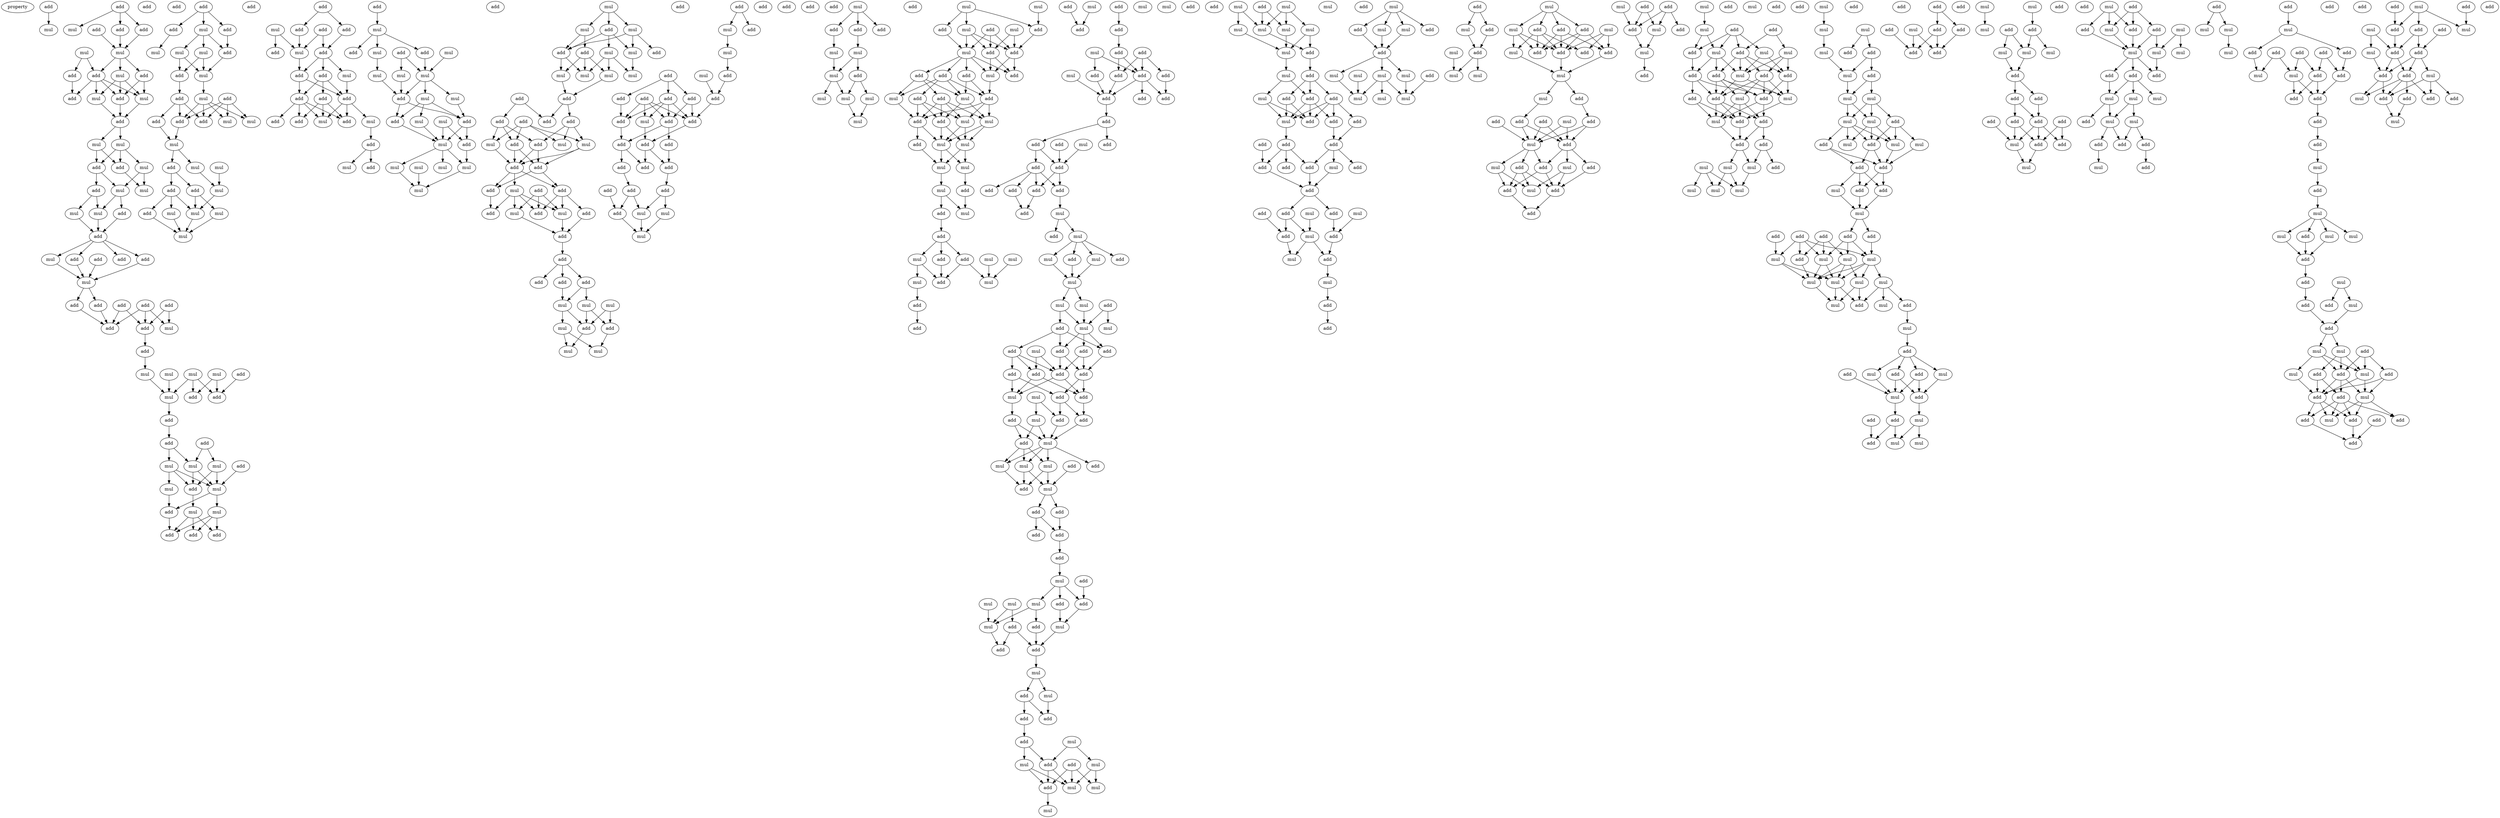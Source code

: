 digraph {
    node [fontcolor=black]
    property [mul=2,lf=1.6]
    0 [ label = add ];
    1 [ label = mul ];
    2 [ label = add ];
    3 [ label = add ];
    4 [ label = add ];
    5 [ label = add ];
    6 [ label = mul ];
    7 [ label = add ];
    8 [ label = mul ];
    9 [ label = mul ];
    10 [ label = add ];
    11 [ label = mul ];
    12 [ label = add ];
    13 [ label = add ];
    14 [ label = add ];
    15 [ label = mul ];
    16 [ label = mul ];
    17 [ label = add ];
    18 [ label = add ];
    19 [ label = mul ];
    20 [ label = mul ];
    21 [ label = mul ];
    22 [ label = add ];
    23 [ label = add ];
    24 [ label = add ];
    25 [ label = mul ];
    26 [ label = mul ];
    27 [ label = add ];
    28 [ label = add ];
    29 [ label = mul ];
    30 [ label = mul ];
    31 [ label = add ];
    32 [ label = add ];
    33 [ label = mul ];
    34 [ label = add ];
    35 [ label = add ];
    36 [ label = add ];
    37 [ label = mul ];
    38 [ label = add ];
    39 [ label = add ];
    40 [ label = add ];
    41 [ label = add ];
    42 [ label = add ];
    43 [ label = mul ];
    44 [ label = add ];
    45 [ label = add ];
    46 [ label = add ];
    47 [ label = mul ];
    48 [ label = mul ];
    49 [ label = add ];
    50 [ label = mul ];
    51 [ label = mul ];
    52 [ label = mul ];
    53 [ label = add ];
    54 [ label = add ];
    55 [ label = add ];
    56 [ label = add ];
    57 [ label = add ];
    58 [ label = add ];
    59 [ label = mul ];
    60 [ label = mul ];
    61 [ label = mul ];
    62 [ label = mul ];
    63 [ label = add ];
    64 [ label = mul ];
    65 [ label = add ];
    66 [ label = mul ];
    67 [ label = mul ];
    68 [ label = add ];
    69 [ label = add ];
    70 [ label = add ];
    71 [ label = add ];
    72 [ label = add ];
    73 [ label = mul ];
    74 [ label = add ];
    75 [ label = mul ];
    76 [ label = add ];
    77 [ label = mul ];
    78 [ label = mul ];
    79 [ label = mul ];
    80 [ label = add ];
    81 [ label = add ];
    82 [ label = mul ];
    83 [ label = add ];
    84 [ label = mul ];
    85 [ label = add ];
    86 [ label = mul ];
    87 [ label = add ];
    88 [ label = add ];
    89 [ label = mul ];
    90 [ label = mul ];
    91 [ label = add ];
    92 [ label = add ];
    93 [ label = mul ];
    94 [ label = mul ];
    95 [ label = add ];
    96 [ label = add ];
    97 [ label = add ];
    98 [ label = mul ];
    99 [ label = mul ];
    100 [ label = mul ];
    101 [ label = mul ];
    102 [ label = add ];
    103 [ label = add ];
    104 [ label = mul ];
    105 [ label = add ];
    106 [ label = add ];
    107 [ label = add ];
    108 [ label = mul ];
    109 [ label = add ];
    110 [ label = mul ];
    111 [ label = add ];
    112 [ label = add ];
    113 [ label = add ];
    114 [ label = add ];
    115 [ label = add ];
    116 [ label = add ];
    117 [ label = add ];
    118 [ label = add ];
    119 [ label = mul ];
    120 [ label = mul ];
    121 [ label = add ];
    122 [ label = add ];
    123 [ label = add ];
    124 [ label = mul ];
    125 [ label = add ];
    126 [ label = mul ];
    127 [ label = mul ];
    128 [ label = add ];
    129 [ label = mul ];
    130 [ label = add ];
    131 [ label = add ];
    132 [ label = mul ];
    133 [ label = mul ];
    134 [ label = mul ];
    135 [ label = add ];
    136 [ label = mul ];
    137 [ label = mul ];
    138 [ label = mul ];
    139 [ label = add ];
    140 [ label = mul ];
    141 [ label = add ];
    142 [ label = add ];
    143 [ label = mul ];
    144 [ label = mul ];
    145 [ label = mul ];
    146 [ label = mul ];
    147 [ label = mul ];
    148 [ label = mul ];
    149 [ label = mul ];
    150 [ label = add ];
    151 [ label = mul ];
    152 [ label = mul ];
    153 [ label = add ];
    154 [ label = add ];
    155 [ label = mul ];
    156 [ label = add ];
    157 [ label = mul ];
    158 [ label = mul ];
    159 [ label = mul ];
    160 [ label = mul ];
    161 [ label = mul ];
    162 [ label = add ];
    163 [ label = add ];
    164 [ label = add ];
    165 [ label = add ];
    166 [ label = add ];
    167 [ label = add ];
    168 [ label = add ];
    169 [ label = mul ];
    170 [ label = add ];
    171 [ label = mul ];
    172 [ label = mul ];
    173 [ label = add ];
    174 [ label = add ];
    175 [ label = mul ];
    176 [ label = add ];
    177 [ label = add ];
    178 [ label = add ];
    179 [ label = add ];
    180 [ label = add ];
    181 [ label = add ];
    182 [ label = mul ];
    183 [ label = mul ];
    184 [ label = add ];
    185 [ label = add ];
    186 [ label = add ];
    187 [ label = add ];
    188 [ label = add ];
    189 [ label = add ];
    190 [ label = mul ];
    191 [ label = mul ];
    192 [ label = mul ];
    193 [ label = mul ];
    194 [ label = add ];
    195 [ label = add ];
    196 [ label = mul ];
    197 [ label = mul ];
    198 [ label = add ];
    199 [ label = mul ];
    200 [ label = add ];
    201 [ label = mul ];
    202 [ label = add ];
    203 [ label = add ];
    204 [ label = add ];
    205 [ label = add ];
    206 [ label = mul ];
    207 [ label = add ];
    208 [ label = add ];
    209 [ label = add ];
    210 [ label = add ];
    211 [ label = add ];
    212 [ label = mul ];
    213 [ label = add ];
    214 [ label = add ];
    215 [ label = add ];
    216 [ label = add ];
    217 [ label = add ];
    218 [ label = add ];
    219 [ label = add ];
    220 [ label = add ];
    221 [ label = add ];
    222 [ label = add ];
    223 [ label = add ];
    224 [ label = add ];
    225 [ label = add ];
    226 [ label = mul ];
    227 [ label = mul ];
    228 [ label = mul ];
    229 [ label = add ];
    230 [ label = add ];
    231 [ label = mul ];
    232 [ label = add ];
    233 [ label = add ];
    234 [ label = add ];
    235 [ label = mul ];
    236 [ label = mul ];
    237 [ label = mul ];
    238 [ label = add ];
    239 [ label = mul ];
    240 [ label = mul ];
    241 [ label = mul ];
    242 [ label = add ];
    243 [ label = mul ];
    244 [ label = mul ];
    245 [ label = mul ];
    246 [ label = add ];
    247 [ label = add ];
    248 [ label = mul ];
    249 [ label = mul ];
    250 [ label = add ];
    251 [ label = mul ];
    252 [ label = add ];
    253 [ label = add ];
    254 [ label = add ];
    255 [ label = mul ];
    256 [ label = add ];
    257 [ label = add ];
    258 [ label = add ];
    259 [ label = mul ];
    260 [ label = add ];
    261 [ label = add ];
    262 [ label = add ];
    263 [ label = mul ];
    264 [ label = mul ];
    265 [ label = mul ];
    266 [ label = add ];
    267 [ label = add ];
    268 [ label = add ];
    269 [ label = mul ];
    270 [ label = mul ];
    271 [ label = mul ];
    272 [ label = mul ];
    273 [ label = mul ];
    274 [ label = add ];
    275 [ label = mul ];
    276 [ label = add ];
    277 [ label = add ];
    278 [ label = mul ];
    279 [ label = add ];
    280 [ label = mul ];
    281 [ label = mul ];
    282 [ label = add ];
    283 [ label = mul ];
    284 [ label = add ];
    285 [ label = mul ];
    286 [ label = add ];
    287 [ label = add ];
    288 [ label = add ];
    289 [ label = mul ];
    290 [ label = add ];
    291 [ label = add ];
    292 [ label = add ];
    293 [ label = add ];
    294 [ label = add ];
    295 [ label = mul ];
    296 [ label = add ];
    297 [ label = mul ];
    298 [ label = add ];
    299 [ label = add ];
    300 [ label = add ];
    301 [ label = add ];
    302 [ label = add ];
    303 [ label = add ];
    304 [ label = add ];
    305 [ label = add ];
    306 [ label = add ];
    307 [ label = add ];
    308 [ label = mul ];
    309 [ label = add ];
    310 [ label = add ];
    311 [ label = add ];
    312 [ label = add ];
    313 [ label = add ];
    314 [ label = add ];
    315 [ label = add ];
    316 [ label = mul ];
    317 [ label = add ];
    318 [ label = mul ];
    319 [ label = mul ];
    320 [ label = mul ];
    321 [ label = add ];
    322 [ label = add ];
    323 [ label = mul ];
    324 [ label = mul ];
    325 [ label = mul ];
    326 [ label = add ];
    327 [ label = add ];
    328 [ label = mul ];
    329 [ label = mul ];
    330 [ label = mul ];
    331 [ label = add ];
    332 [ label = add ];
    333 [ label = add ];
    334 [ label = add ];
    335 [ label = add ];
    336 [ label = add ];
    337 [ label = add ];
    338 [ label = add ];
    339 [ label = mul ];
    340 [ label = add ];
    341 [ label = add ];
    342 [ label = mul ];
    343 [ label = add ];
    344 [ label = mul ];
    345 [ label = add ];
    346 [ label = add ];
    347 [ label = mul ];
    348 [ label = add ];
    349 [ label = mul ];
    350 [ label = add ];
    351 [ label = mul ];
    352 [ label = add ];
    353 [ label = mul ];
    354 [ label = add ];
    355 [ label = mul ];
    356 [ label = add ];
    357 [ label = add ];
    358 [ label = add ];
    359 [ label = add ];
    360 [ label = add ];
    361 [ label = add ];
    362 [ label = mul ];
    363 [ label = add ];
    364 [ label = add ];
    365 [ label = mul ];
    366 [ label = mul ];
    367 [ label = mul ];
    368 [ label = add ];
    369 [ label = add ];
    370 [ label = mul ];
    371 [ label = mul ];
    372 [ label = mul ];
    373 [ label = add ];
    374 [ label = add ];
    375 [ label = mul ];
    376 [ label = mul ];
    377 [ label = add ];
    378 [ label = add ];
    379 [ label = mul ];
    380 [ label = add ];
    381 [ label = add ];
    382 [ label = add ];
    383 [ label = mul ];
    384 [ label = mul ];
    385 [ label = add ];
    386 [ label = mul ];
    387 [ label = add ];
    388 [ label = mul ];
    389 [ label = add ];
    390 [ label = mul ];
    391 [ label = mul ];
    392 [ label = add ];
    393 [ label = mul ];
    394 [ label = add ];
    395 [ label = mul ];
    396 [ label = mul ];
    397 [ label = mul ];
    398 [ label = mul ];
    399 [ label = mul ];
    400 [ label = mul ];
    401 [ label = add ];
    402 [ label = mul ];
    403 [ label = add ];
    404 [ label = add ];
    405 [ label = add ];
    406 [ label = add ];
    407 [ label = mul ];
    408 [ label = add ];
    409 [ label = add ];
    410 [ label = mul ];
    411 [ label = add ];
    412 [ label = add ];
    413 [ label = add ];
    414 [ label = add ];
    415 [ label = add ];
    416 [ label = add ];
    417 [ label = add ];
    418 [ label = add ];
    419 [ label = mul ];
    420 [ label = add ];
    421 [ label = add ];
    422 [ label = mul ];
    423 [ label = mul ];
    424 [ label = add ];
    425 [ label = add ];
    426 [ label = add ];
    427 [ label = add ];
    428 [ label = mul ];
    429 [ label = mul ];
    430 [ label = add ];
    431 [ label = mul ];
    432 [ label = add ];
    433 [ label = mul ];
    434 [ label = add ];
    435 [ label = add ];
    436 [ label = mul ];
    437 [ label = add ];
    438 [ label = mul ];
    439 [ label = mul ];
    440 [ label = add ];
    441 [ label = add ];
    442 [ label = mul ];
    443 [ label = mul ];
    444 [ label = mul ];
    445 [ label = mul ];
    446 [ label = add ];
    447 [ label = mul ];
    448 [ label = mul ];
    449 [ label = mul ];
    450 [ label = add ];
    451 [ label = mul ];
    452 [ label = add ];
    453 [ label = mul ];
    454 [ label = add ];
    455 [ label = mul ];
    456 [ label = mul ];
    457 [ label = mul ];
    458 [ label = add ];
    459 [ label = mul ];
    460 [ label = add ];
    461 [ label = add ];
    462 [ label = mul ];
    463 [ label = add ];
    464 [ label = mul ];
    465 [ label = add ];
    466 [ label = add ];
    467 [ label = add ];
    468 [ label = mul ];
    469 [ label = add ];
    470 [ label = mul ];
    471 [ label = add ];
    472 [ label = mul ];
    473 [ label = add ];
    474 [ label = add ];
    475 [ label = add ];
    476 [ label = add ];
    477 [ label = mul ];
    478 [ label = mul ];
    479 [ label = add ];
    480 [ label = mul ];
    481 [ label = add ];
    482 [ label = add ];
    483 [ label = add ];
    484 [ label = mul ];
    485 [ label = add ];
    486 [ label = add ];
    487 [ label = add ];
    488 [ label = mul ];
    489 [ label = add ];
    490 [ label = mul ];
    491 [ label = add ];
    492 [ label = add ];
    493 [ label = mul ];
    494 [ label = mul ];
    495 [ label = add ];
    496 [ label = add ];
    497 [ label = add ];
    498 [ label = mul ];
    499 [ label = mul ];
    500 [ label = mul ];
    501 [ label = mul ];
    502 [ label = add ];
    503 [ label = add ];
    504 [ label = mul ];
    505 [ label = add ];
    506 [ label = add ];
    507 [ label = add ];
    508 [ label = add ];
    509 [ label = add ];
    510 [ label = add ];
    511 [ label = mul ];
    512 [ label = add ];
    513 [ label = mul ];
    514 [ label = add ];
    515 [ label = add ];
    516 [ label = mul ];
    517 [ label = add ];
    518 [ label = add ];
    519 [ label = add ];
    520 [ label = mul ];
    521 [ label = mul ];
    522 [ label = add ];
    523 [ label = mul ];
    524 [ label = mul ];
    525 [ label = mul ];
    526 [ label = add ];
    527 [ label = mul ];
    528 [ label = mul ];
    529 [ label = add ];
    530 [ label = mul ];
    531 [ label = mul ];
    532 [ label = mul ];
    533 [ label = add ];
    534 [ label = mul ];
    535 [ label = add ];
    536 [ label = add ];
    537 [ label = mul ];
    538 [ label = add ];
    539 [ label = mul ];
    540 [ label = mul ];
    541 [ label = mul ];
    542 [ label = mul ];
    543 [ label = add ];
    544 [ label = add ];
    545 [ label = mul ];
    546 [ label = add ];
    547 [ label = mul ];
    548 [ label = mul ];
    549 [ label = add ];
    550 [ label = add ];
    551 [ label = add ];
    552 [ label = add ];
    553 [ label = mul ];
    554 [ label = add ];
    555 [ label = mul ];
    556 [ label = add ];
    557 [ label = add ];
    558 [ label = add ];
    559 [ label = add ];
    560 [ label = add ];
    561 [ label = mul ];
    562 [ label = mul ];
    563 [ label = mul ];
    564 [ label = add ];
    565 [ label = mul ];
    566 [ label = mul ];
    567 [ label = mul ];
    568 [ label = mul ];
    569 [ label = mul ];
    570 [ label = add ];
    571 [ label = mul ];
    572 [ label = mul ];
    573 [ label = add ];
    574 [ label = mul ];
    575 [ label = add ];
    576 [ label = add ];
    577 [ label = mul ];
    578 [ label = mul ];
    579 [ label = add ];
    580 [ label = add ];
    581 [ label = add ];
    582 [ label = mul ];
    583 [ label = mul ];
    584 [ label = add ];
    585 [ label = add ];
    586 [ label = add ];
    587 [ label = mul ];
    588 [ label = mul ];
    589 [ label = add ];
    590 [ label = add ];
    591 [ label = add ];
    592 [ label = mul ];
    593 [ label = add ];
    594 [ label = add ];
    595 [ label = add ];
    596 [ label = add ];
    597 [ label = mul ];
    598 [ label = mul ];
    599 [ label = mul ];
    600 [ label = add ];
    601 [ label = add ];
    602 [ label = add ];
    603 [ label = mul ];
    604 [ label = mul ];
    605 [ label = mul ];
    606 [ label = add ];
    607 [ label = add ];
    608 [ label = add ];
    609 [ label = add ];
    610 [ label = add ];
    611 [ label = add ];
    612 [ label = add ];
    613 [ label = mul ];
    614 [ label = add ];
    615 [ label = add ];
    616 [ label = add ];
    617 [ label = mul ];
    618 [ label = add ];
    619 [ label = mul ];
    620 [ label = mul ];
    621 [ label = mul ];
    622 [ label = add ];
    623 [ label = add ];
    624 [ label = add ];
    625 [ label = mul ];
    626 [ label = mul ];
    627 [ label = mul ];
    628 [ label = add ];
    629 [ label = add ];
    630 [ label = add ];
    631 [ label = mul ];
    632 [ label = mul ];
    633 [ label = mul ];
    634 [ label = add ];
    635 [ label = mul ];
    636 [ label = mul ];
    637 [ label = add ];
    638 [ label = add ];
    639 [ label = add ];
    640 [ label = add ];
    641 [ label = mul ];
    642 [ label = add ];
    643 [ label = mul ];
    644 [ label = mul ];
    645 [ label = mul ];
    646 [ label = add ];
    647 [ label = mul ];
    648 [ label = add ];
    649 [ label = add ];
    650 [ label = add ];
    651 [ label = add ];
    652 [ label = add ];
    653 [ label = mul ];
    654 [ label = add ];
    655 [ label = mul ];
    656 [ label = add ];
    657 [ label = add ];
    658 [ label = add ];
    659 [ label = add ];
    660 [ label = add ];
    661 [ label = add ];
    662 [ label = add ];
    663 [ label = mul ];
    664 [ label = add ];
    665 [ label = mul ];
    666 [ label = add ];
    667 [ label = mul ];
    668 [ label = mul ];
    669 [ label = mul ];
    670 [ label = add ];
    671 [ label = add ];
    672 [ label = mul ];
    673 [ label = mul ];
    674 [ label = add ];
    675 [ label = add ];
    676 [ label = add ];
    677 [ label = mul ];
    678 [ label = mul ];
    679 [ label = add ];
    680 [ label = add ];
    681 [ label = mul ];
    682 [ label = add ];
    683 [ label = add ];
    684 [ label = mul ];
    685 [ label = mul ];
    686 [ label = add ];
    687 [ label = add ];
    688 [ label = add ];
    689 [ label = add ];
    690 [ label = add ];
    691 [ label = mul ];
    692 [ label = add ];
    693 [ label = add ];
    694 [ label = add ];
    695 [ label = add ];
    696 [ label = mul ];
    697 [ label = mul ];
    698 [ label = add ];
    699 [ label = mul ];
    700 [ label = add ];
    701 [ label = add ];
    702 [ label = mul ];
    703 [ label = add ];
    704 [ label = add ];
    705 [ label = add ];
    706 [ label = add ];
    707 [ label = mul ];
    708 [ label = add ];
    709 [ label = add ];
    710 [ label = add ];
    711 [ label = add ];
    712 [ label = mul ];
    713 [ label = mul ];
    714 [ label = add ];
    0 -> 1 [ name = 0 ];
    2 -> 5 [ name = 1 ];
    2 -> 6 [ name = 2 ];
    2 -> 7 [ name = 3 ];
    3 -> 9 [ name = 4 ];
    5 -> 9 [ name = 5 ];
    7 -> 9 [ name = 6 ];
    8 -> 10 [ name = 7 ];
    8 -> 12 [ name = 8 ];
    9 -> 10 [ name = 9 ];
    9 -> 11 [ name = 10 ];
    9 -> 13 [ name = 11 ];
    10 -> 14 [ name = 12 ];
    10 -> 15 [ name = 13 ];
    10 -> 16 [ name = 14 ];
    10 -> 17 [ name = 15 ];
    11 -> 15 [ name = 16 ];
    11 -> 16 [ name = 17 ];
    11 -> 17 [ name = 18 ];
    12 -> 14 [ name = 19 ];
    13 -> 15 [ name = 20 ];
    13 -> 17 [ name = 21 ];
    15 -> 18 [ name = 22 ];
    16 -> 18 [ name = 23 ];
    17 -> 18 [ name = 24 ];
    18 -> 19 [ name = 25 ];
    18 -> 20 [ name = 26 ];
    19 -> 22 [ name = 27 ];
    19 -> 23 [ name = 28 ];
    20 -> 21 [ name = 29 ];
    20 -> 22 [ name = 30 ];
    20 -> 23 [ name = 31 ];
    21 -> 25 [ name = 32 ];
    21 -> 26 [ name = 33 ];
    22 -> 24 [ name = 34 ];
    22 -> 26 [ name = 35 ];
    23 -> 25 [ name = 36 ];
    24 -> 29 [ name = 37 ];
    24 -> 30 [ name = 38 ];
    26 -> 28 [ name = 39 ];
    26 -> 29 [ name = 40 ];
    28 -> 31 [ name = 41 ];
    29 -> 31 [ name = 42 ];
    30 -> 31 [ name = 43 ];
    31 -> 32 [ name = 44 ];
    31 -> 33 [ name = 45 ];
    31 -> 34 [ name = 46 ];
    31 -> 36 [ name = 47 ];
    32 -> 37 [ name = 48 ];
    33 -> 37 [ name = 49 ];
    34 -> 37 [ name = 50 ];
    35 -> 37 [ name = 51 ];
    37 -> 38 [ name = 52 ];
    37 -> 42 [ name = 53 ];
    38 -> 45 [ name = 54 ];
    39 -> 43 [ name = 55 ];
    39 -> 44 [ name = 56 ];
    39 -> 45 [ name = 57 ];
    40 -> 44 [ name = 58 ];
    40 -> 45 [ name = 59 ];
    41 -> 43 [ name = 60 ];
    41 -> 44 [ name = 61 ];
    42 -> 45 [ name = 62 ];
    44 -> 46 [ name = 63 ];
    46 -> 50 [ name = 64 ];
    47 -> 52 [ name = 65 ];
    48 -> 52 [ name = 66 ];
    48 -> 53 [ name = 67 ];
    48 -> 54 [ name = 68 ];
    49 -> 54 [ name = 69 ];
    50 -> 52 [ name = 70 ];
    51 -> 53 [ name = 71 ];
    51 -> 54 [ name = 72 ];
    52 -> 55 [ name = 73 ];
    55 -> 57 [ name = 74 ];
    56 -> 60 [ name = 75 ];
    56 -> 61 [ name = 76 ];
    57 -> 59 [ name = 77 ];
    57 -> 60 [ name = 78 ];
    58 -> 64 [ name = 79 ];
    59 -> 62 [ name = 80 ];
    59 -> 63 [ name = 81 ];
    59 -> 64 [ name = 82 ];
    60 -> 63 [ name = 83 ];
    60 -> 64 [ name = 84 ];
    61 -> 63 [ name = 85 ];
    61 -> 64 [ name = 86 ];
    62 -> 65 [ name = 87 ];
    63 -> 66 [ name = 88 ];
    64 -> 65 [ name = 89 ];
    64 -> 67 [ name = 90 ];
    65 -> 68 [ name = 91 ];
    66 -> 68 [ name = 92 ];
    66 -> 69 [ name = 93 ];
    66 -> 70 [ name = 94 ];
    67 -> 68 [ name = 95 ];
    67 -> 69 [ name = 96 ];
    67 -> 70 [ name = 97 ];
    71 -> 72 [ name = 98 ];
    71 -> 73 [ name = 99 ];
    71 -> 74 [ name = 100 ];
    72 -> 78 [ name = 101 ];
    73 -> 75 [ name = 102 ];
    73 -> 76 [ name = 103 ];
    73 -> 77 [ name = 104 ];
    74 -> 76 [ name = 105 ];
    75 -> 79 [ name = 106 ];
    75 -> 80 [ name = 107 ];
    76 -> 79 [ name = 108 ];
    77 -> 79 [ name = 109 ];
    77 -> 80 [ name = 110 ];
    79 -> 82 [ name = 111 ];
    80 -> 81 [ name = 112 ];
    81 -> 85 [ name = 113 ];
    81 -> 87 [ name = 114 ];
    81 -> 88 [ name = 115 ];
    82 -> 84 [ name = 116 ];
    82 -> 85 [ name = 117 ];
    82 -> 86 [ name = 118 ];
    82 -> 87 [ name = 119 ];
    83 -> 84 [ name = 120 ];
    83 -> 85 [ name = 121 ];
    83 -> 86 [ name = 122 ];
    83 -> 87 [ name = 123 ];
    85 -> 89 [ name = 124 ];
    88 -> 89 [ name = 125 ];
    89 -> 90 [ name = 126 ];
    89 -> 92 [ name = 127 ];
    90 -> 94 [ name = 128 ];
    92 -> 95 [ name = 129 ];
    92 -> 96 [ name = 130 ];
    93 -> 94 [ name = 131 ];
    94 -> 99 [ name = 132 ];
    95 -> 99 [ name = 133 ];
    95 -> 100 [ name = 134 ];
    96 -> 97 [ name = 135 ];
    96 -> 98 [ name = 136 ];
    96 -> 99 [ name = 137 ];
    97 -> 101 [ name = 138 ];
    98 -> 101 [ name = 139 ];
    99 -> 101 [ name = 140 ];
    100 -> 101 [ name = 141 ];
    102 -> 103 [ name = 142 ];
    102 -> 105 [ name = 143 ];
    103 -> 108 [ name = 144 ];
    104 -> 108 [ name = 145 ];
    104 -> 109 [ name = 146 ];
    105 -> 107 [ name = 147 ];
    106 -> 107 [ name = 148 ];
    106 -> 108 [ name = 149 ];
    107 -> 110 [ name = 150 ];
    107 -> 111 [ name = 151 ];
    107 -> 112 [ name = 152 ];
    108 -> 112 [ name = 153 ];
    110 -> 115 [ name = 154 ];
    111 -> 113 [ name = 155 ];
    111 -> 114 [ name = 156 ];
    111 -> 115 [ name = 157 ];
    112 -> 114 [ name = 158 ];
    112 -> 115 [ name = 159 ];
    113 -> 116 [ name = 160 ];
    113 -> 117 [ name = 161 ];
    113 -> 120 [ name = 162 ];
    114 -> 116 [ name = 163 ];
    114 -> 117 [ name = 164 ];
    114 -> 118 [ name = 165 ];
    114 -> 120 [ name = 166 ];
    115 -> 116 [ name = 167 ];
    115 -> 119 [ name = 168 ];
    115 -> 120 [ name = 169 ];
    119 -> 121 [ name = 170 ];
    121 -> 124 [ name = 171 ];
    121 -> 125 [ name = 172 ];
    122 -> 126 [ name = 173 ];
    126 -> 128 [ name = 174 ];
    126 -> 129 [ name = 175 ];
    126 -> 131 [ name = 176 ];
    127 -> 133 [ name = 177 ];
    128 -> 133 [ name = 178 ];
    129 -> 132 [ name = 179 ];
    130 -> 133 [ name = 180 ];
    130 -> 134 [ name = 181 ];
    132 -> 135 [ name = 182 ];
    133 -> 135 [ name = 183 ];
    133 -> 136 [ name = 184 ];
    133 -> 137 [ name = 185 ];
    134 -> 135 [ name = 186 ];
    135 -> 139 [ name = 187 ];
    135 -> 141 [ name = 188 ];
    136 -> 141 [ name = 189 ];
    137 -> 138 [ name = 190 ];
    137 -> 139 [ name = 191 ];
    137 -> 141 [ name = 192 ];
    138 -> 143 [ name = 193 ];
    139 -> 143 [ name = 194 ];
    140 -> 142 [ name = 195 ];
    140 -> 143 [ name = 196 ];
    141 -> 142 [ name = 197 ];
    141 -> 143 [ name = 198 ];
    142 -> 146 [ name = 199 ];
    143 -> 144 [ name = 200 ];
    143 -> 146 [ name = 201 ];
    143 -> 147 [ name = 202 ];
    144 -> 148 [ name = 203 ];
    145 -> 148 [ name = 204 ];
    146 -> 148 [ name = 205 ];
    149 -> 150 [ name = 206 ];
    149 -> 151 [ name = 207 ];
    149 -> 152 [ name = 208 ];
    150 -> 153 [ name = 209 ];
    150 -> 155 [ name = 210 ];
    150 -> 157 [ name = 211 ];
    151 -> 153 [ name = 212 ];
    151 -> 156 [ name = 213 ];
    151 -> 157 [ name = 214 ];
    152 -> 153 [ name = 215 ];
    152 -> 154 [ name = 216 ];
    153 -> 160 [ name = 217 ];
    153 -> 161 [ name = 218 ];
    154 -> 158 [ name = 219 ];
    154 -> 160 [ name = 220 ];
    154 -> 161 [ name = 221 ];
    155 -> 158 [ name = 222 ];
    155 -> 159 [ name = 223 ];
    155 -> 161 [ name = 224 ];
    157 -> 159 [ name = 225 ];
    158 -> 163 [ name = 226 ];
    160 -> 163 [ name = 227 ];
    162 -> 165 [ name = 228 ];
    162 -> 167 [ name = 229 ];
    163 -> 164 [ name = 230 ];
    163 -> 167 [ name = 231 ];
    164 -> 169 [ name = 232 ];
    164 -> 170 [ name = 233 ];
    164 -> 172 [ name = 234 ];
    165 -> 168 [ name = 235 ];
    165 -> 170 [ name = 236 ];
    165 -> 171 [ name = 237 ];
    166 -> 168 [ name = 238 ];
    166 -> 169 [ name = 239 ];
    166 -> 171 [ name = 240 ];
    166 -> 172 [ name = 241 ];
    168 -> 173 [ name = 242 ];
    168 -> 174 [ name = 243 ];
    169 -> 173 [ name = 244 ];
    169 -> 174 [ name = 245 ];
    170 -> 173 [ name = 246 ];
    170 -> 174 [ name = 247 ];
    171 -> 174 [ name = 248 ];
    173 -> 176 [ name = 249 ];
    173 -> 178 [ name = 250 ];
    174 -> 175 [ name = 251 ];
    174 -> 176 [ name = 252 ];
    174 -> 178 [ name = 253 ];
    175 -> 179 [ name = 254 ];
    175 -> 181 [ name = 255 ];
    175 -> 182 [ name = 256 ];
    175 -> 183 [ name = 257 ];
    176 -> 179 [ name = 258 ];
    177 -> 181 [ name = 259 ];
    177 -> 182 [ name = 260 ];
    177 -> 183 [ name = 261 ];
    178 -> 180 [ name = 262 ];
    178 -> 181 [ name = 263 ];
    178 -> 182 [ name = 264 ];
    180 -> 184 [ name = 265 ];
    182 -> 184 [ name = 266 ];
    183 -> 184 [ name = 267 ];
    184 -> 185 [ name = 268 ];
    185 -> 186 [ name = 269 ];
    185 -> 187 [ name = 270 ];
    185 -> 189 [ name = 271 ];
    187 -> 191 [ name = 272 ];
    189 -> 190 [ name = 273 ];
    189 -> 191 [ name = 274 ];
    190 -> 194 [ name = 275 ];
    190 -> 195 [ name = 276 ];
    191 -> 193 [ name = 277 ];
    191 -> 194 [ name = 278 ];
    192 -> 194 [ name = 279 ];
    192 -> 195 [ name = 280 ];
    193 -> 196 [ name = 281 ];
    193 -> 197 [ name = 282 ];
    194 -> 196 [ name = 283 ];
    195 -> 197 [ name = 284 ];
    198 -> 199 [ name = 285 ];
    198 -> 200 [ name = 286 ];
    199 -> 201 [ name = 287 ];
    201 -> 203 [ name = 288 ];
    202 -> 207 [ name = 289 ];
    202 -> 208 [ name = 290 ];
    202 -> 209 [ name = 291 ];
    203 -> 210 [ name = 292 ];
    206 -> 210 [ name = 293 ];
    207 -> 212 [ name = 294 ];
    207 -> 213 [ name = 295 ];
    207 -> 214 [ name = 296 ];
    207 -> 215 [ name = 297 ];
    208 -> 214 [ name = 298 ];
    209 -> 213 [ name = 299 ];
    209 -> 215 [ name = 300 ];
    210 -> 215 [ name = 301 ];
    211 -> 212 [ name = 302 ];
    211 -> 213 [ name = 303 ];
    211 -> 214 [ name = 304 ];
    211 -> 215 [ name = 305 ];
    212 -> 217 [ name = 306 ];
    213 -> 216 [ name = 307 ];
    213 -> 218 [ name = 308 ];
    214 -> 216 [ name = 309 ];
    215 -> 217 [ name = 310 ];
    216 -> 219 [ name = 311 ];
    216 -> 220 [ name = 312 ];
    217 -> 219 [ name = 313 ];
    217 -> 221 [ name = 314 ];
    218 -> 221 [ name = 315 ];
    220 -> 223 [ name = 316 ];
    221 -> 224 [ name = 317 ];
    222 -> 225 [ name = 318 ];
    223 -> 225 [ name = 319 ];
    223 -> 226 [ name = 320 ];
    224 -> 226 [ name = 321 ];
    224 -> 227 [ name = 322 ];
    225 -> 228 [ name = 323 ];
    226 -> 228 [ name = 324 ];
    227 -> 228 [ name = 325 ];
    231 -> 232 [ name = 326 ];
    231 -> 233 [ name = 327 ];
    231 -> 234 [ name = 328 ];
    232 -> 235 [ name = 329 ];
    233 -> 236 [ name = 330 ];
    235 -> 237 [ name = 331 ];
    236 -> 237 [ name = 332 ];
    236 -> 238 [ name = 333 ];
    237 -> 240 [ name = 334 ];
    237 -> 241 [ name = 335 ];
    238 -> 239 [ name = 336 ];
    238 -> 240 [ name = 337 ];
    239 -> 243 [ name = 338 ];
    240 -> 243 [ name = 339 ];
    244 -> 247 [ name = 340 ];
    245 -> 246 [ name = 341 ];
    245 -> 247 [ name = 342 ];
    245 -> 248 [ name = 343 ];
    246 -> 251 [ name = 344 ];
    247 -> 252 [ name = 345 ];
    248 -> 251 [ name = 346 ];
    248 -> 252 [ name = 347 ];
    248 -> 253 [ name = 348 ];
    249 -> 252 [ name = 349 ];
    249 -> 253 [ name = 350 ];
    250 -> 251 [ name = 351 ];
    250 -> 252 [ name = 352 ];
    250 -> 253 [ name = 353 ];
    251 -> 254 [ name = 354 ];
    251 -> 255 [ name = 355 ];
    251 -> 256 [ name = 356 ];
    251 -> 257 [ name = 357 ];
    251 -> 258 [ name = 358 ];
    252 -> 255 [ name = 359 ];
    252 -> 258 [ name = 360 ];
    253 -> 255 [ name = 361 ];
    253 -> 258 [ name = 362 ];
    254 -> 259 [ name = 363 ];
    254 -> 261 [ name = 364 ];
    254 -> 262 [ name = 365 ];
    254 -> 263 [ name = 366 ];
    255 -> 261 [ name = 367 ];
    256 -> 261 [ name = 368 ];
    256 -> 263 [ name = 369 ];
    257 -> 259 [ name = 370 ];
    257 -> 260 [ name = 371 ];
    257 -> 263 [ name = 372 ];
    259 -> 267 [ name = 373 ];
    260 -> 264 [ name = 374 ];
    260 -> 265 [ name = 375 ];
    260 -> 266 [ name = 376 ];
    260 -> 267 [ name = 377 ];
    261 -> 264 [ name = 378 ];
    261 -> 265 [ name = 379 ];
    261 -> 267 [ name = 380 ];
    262 -> 265 [ name = 381 ];
    262 -> 266 [ name = 382 ];
    262 -> 267 [ name = 383 ];
    263 -> 264 [ name = 384 ];
    263 -> 266 [ name = 385 ];
    264 -> 269 [ name = 386 ];
    264 -> 270 [ name = 387 ];
    265 -> 269 [ name = 388 ];
    265 -> 270 [ name = 389 ];
    266 -> 269 [ name = 390 ];
    266 -> 270 [ name = 391 ];
    267 -> 268 [ name = 392 ];
    267 -> 270 [ name = 393 ];
    268 -> 271 [ name = 394 ];
    269 -> 271 [ name = 395 ];
    269 -> 272 [ name = 396 ];
    270 -> 271 [ name = 397 ];
    270 -> 272 [ name = 398 ];
    271 -> 273 [ name = 399 ];
    272 -> 274 [ name = 400 ];
    273 -> 275 [ name = 401 ];
    273 -> 276 [ name = 402 ];
    274 -> 275 [ name = 403 ];
    276 -> 277 [ name = 404 ];
    277 -> 279 [ name = 405 ];
    277 -> 281 [ name = 406 ];
    277 -> 282 [ name = 407 ];
    278 -> 285 [ name = 408 ];
    279 -> 284 [ name = 409 ];
    279 -> 285 [ name = 410 ];
    280 -> 285 [ name = 411 ];
    281 -> 283 [ name = 412 ];
    281 -> 284 [ name = 413 ];
    282 -> 284 [ name = 414 ];
    283 -> 286 [ name = 415 ];
    286 -> 287 [ name = 416 ];
    288 -> 290 [ name = 417 ];
    289 -> 290 [ name = 418 ];
    291 -> 292 [ name = 419 ];
    292 -> 294 [ name = 420 ];
    293 -> 296 [ name = 421 ];
    293 -> 298 [ name = 422 ];
    293 -> 299 [ name = 423 ];
    294 -> 296 [ name = 424 ];
    294 -> 298 [ name = 425 ];
    295 -> 298 [ name = 426 ];
    295 -> 300 [ name = 427 ];
    296 -> 301 [ name = 428 ];
    297 -> 301 [ name = 429 ];
    298 -> 301 [ name = 430 ];
    298 -> 302 [ name = 431 ];
    298 -> 303 [ name = 432 ];
    299 -> 302 [ name = 433 ];
    300 -> 301 [ name = 434 ];
    301 -> 304 [ name = 435 ];
    304 -> 305 [ name = 436 ];
    304 -> 306 [ name = 437 ];
    305 -> 309 [ name = 438 ];
    305 -> 310 [ name = 439 ];
    307 -> 310 [ name = 440 ];
    308 -> 310 [ name = 441 ];
    309 -> 311 [ name = 442 ];
    309 -> 312 [ name = 443 ];
    309 -> 313 [ name = 444 ];
    309 -> 314 [ name = 445 ];
    310 -> 311 [ name = 446 ];
    310 -> 314 [ name = 447 ];
    311 -> 316 [ name = 448 ];
    312 -> 315 [ name = 449 ];
    314 -> 315 [ name = 450 ];
    316 -> 317 [ name = 451 ];
    316 -> 318 [ name = 452 ];
    318 -> 319 [ name = 453 ];
    318 -> 320 [ name = 454 ];
    318 -> 321 [ name = 455 ];
    318 -> 322 [ name = 456 ];
    319 -> 323 [ name = 457 ];
    320 -> 323 [ name = 458 ];
    321 -> 323 [ name = 459 ];
    323 -> 324 [ name = 460 ];
    323 -> 325 [ name = 461 ];
    324 -> 328 [ name = 462 ];
    325 -> 327 [ name = 463 ];
    325 -> 328 [ name = 464 ];
    326 -> 328 [ name = 465 ];
    326 -> 329 [ name = 466 ];
    327 -> 332 [ name = 467 ];
    327 -> 333 [ name = 468 ];
    327 -> 334 [ name = 469 ];
    328 -> 331 [ name = 470 ];
    328 -> 332 [ name = 471 ];
    328 -> 333 [ name = 472 ];
    330 -> 336 [ name = 473 ];
    330 -> 337 [ name = 474 ];
    331 -> 337 [ name = 475 ];
    331 -> 338 [ name = 476 ];
    332 -> 338 [ name = 477 ];
    333 -> 337 [ name = 478 ];
    333 -> 338 [ name = 479 ];
    334 -> 335 [ name = 480 ];
    334 -> 336 [ name = 481 ];
    334 -> 337 [ name = 482 ];
    335 -> 341 [ name = 483 ];
    335 -> 342 [ name = 484 ];
    336 -> 340 [ name = 485 ];
    336 -> 342 [ name = 486 ];
    337 -> 340 [ name = 487 ];
    337 -> 342 [ name = 488 ];
    338 -> 340 [ name = 489 ];
    338 -> 341 [ name = 490 ];
    339 -> 343 [ name = 491 ];
    339 -> 344 [ name = 492 ];
    340 -> 346 [ name = 493 ];
    341 -> 343 [ name = 494 ];
    341 -> 346 [ name = 495 ];
    342 -> 345 [ name = 496 ];
    343 -> 347 [ name = 497 ];
    344 -> 347 [ name = 498 ];
    344 -> 348 [ name = 499 ];
    345 -> 347 [ name = 500 ];
    345 -> 348 [ name = 501 ];
    346 -> 347 [ name = 502 ];
    347 -> 349 [ name = 503 ];
    347 -> 350 [ name = 504 ];
    347 -> 351 [ name = 505 ];
    347 -> 353 [ name = 506 ];
    348 -> 349 [ name = 507 ];
    348 -> 351 [ name = 508 ];
    348 -> 353 [ name = 509 ];
    349 -> 354 [ name = 510 ];
    351 -> 354 [ name = 511 ];
    351 -> 355 [ name = 512 ];
    352 -> 355 [ name = 513 ];
    353 -> 354 [ name = 514 ];
    353 -> 355 [ name = 515 ];
    355 -> 356 [ name = 516 ];
    355 -> 357 [ name = 517 ];
    356 -> 358 [ name = 518 ];
    356 -> 359 [ name = 519 ];
    357 -> 359 [ name = 520 ];
    359 -> 360 [ name = 521 ];
    360 -> 362 [ name = 522 ];
    361 -> 363 [ name = 523 ];
    362 -> 363 [ name = 524 ];
    362 -> 364 [ name = 525 ];
    362 -> 365 [ name = 526 ];
    363 -> 371 [ name = 527 ];
    364 -> 371 [ name = 528 ];
    365 -> 369 [ name = 529 ];
    365 -> 370 [ name = 530 ];
    366 -> 368 [ name = 531 ];
    366 -> 370 [ name = 532 ];
    367 -> 370 [ name = 533 ];
    368 -> 373 [ name = 534 ];
    368 -> 374 [ name = 535 ];
    369 -> 373 [ name = 536 ];
    370 -> 374 [ name = 537 ];
    371 -> 373 [ name = 538 ];
    373 -> 375 [ name = 539 ];
    375 -> 378 [ name = 540 ];
    375 -> 379 [ name = 541 ];
    378 -> 380 [ name = 542 ];
    378 -> 381 [ name = 543 ];
    379 -> 381 [ name = 544 ];
    380 -> 382 [ name = 545 ];
    382 -> 384 [ name = 546 ];
    382 -> 385 [ name = 547 ];
    383 -> 385 [ name = 548 ];
    383 -> 386 [ name = 549 ];
    384 -> 389 [ name = 550 ];
    384 -> 390 [ name = 551 ];
    385 -> 389 [ name = 552 ];
    385 -> 390 [ name = 553 ];
    386 -> 388 [ name = 554 ];
    386 -> 390 [ name = 555 ];
    387 -> 388 [ name = 556 ];
    387 -> 389 [ name = 557 ];
    387 -> 390 [ name = 558 ];
    389 -> 391 [ name = 559 ];
    393 -> 397 [ name = 560 ];
    393 -> 398 [ name = 561 ];
    393 -> 399 [ name = 562 ];
    394 -> 398 [ name = 563 ];
    394 -> 399 [ name = 564 ];
    395 -> 396 [ name = 565 ];
    395 -> 398 [ name = 566 ];
    396 -> 400 [ name = 567 ];
    397 -> 400 [ name = 568 ];
    397 -> 401 [ name = 569 ];
    398 -> 401 [ name = 570 ];
    399 -> 400 [ name = 571 ];
    400 -> 402 [ name = 572 ];
    401 -> 403 [ name = 573 ];
    402 -> 405 [ name = 574 ];
    402 -> 407 [ name = 575 ];
    403 -> 404 [ name = 576 ];
    403 -> 405 [ name = 577 ];
    403 -> 406 [ name = 578 ];
    404 -> 409 [ name = 579 ];
    404 -> 410 [ name = 580 ];
    405 -> 408 [ name = 581 ];
    405 -> 409 [ name = 582 ];
    405 -> 410 [ name = 583 ];
    406 -> 408 [ name = 584 ];
    406 -> 409 [ name = 585 ];
    406 -> 410 [ name = 586 ];
    406 -> 411 [ name = 587 ];
    407 -> 409 [ name = 588 ];
    407 -> 410 [ name = 589 ];
    408 -> 412 [ name = 590 ];
    410 -> 413 [ name = 591 ];
    411 -> 412 [ name = 592 ];
    412 -> 415 [ name = 593 ];
    412 -> 418 [ name = 594 ];
    412 -> 419 [ name = 595 ];
    413 -> 416 [ name = 596 ];
    413 -> 417 [ name = 597 ];
    413 -> 418 [ name = 598 ];
    414 -> 417 [ name = 599 ];
    417 -> 420 [ name = 600 ];
    418 -> 420 [ name = 601 ];
    419 -> 420 [ name = 602 ];
    420 -> 421 [ name = 603 ];
    420 -> 424 [ name = 604 ];
    421 -> 427 [ name = 605 ];
    422 -> 428 [ name = 606 ];
    423 -> 427 [ name = 607 ];
    424 -> 426 [ name = 608 ];
    424 -> 428 [ name = 609 ];
    425 -> 426 [ name = 610 ];
    426 -> 429 [ name = 611 ];
    427 -> 430 [ name = 612 ];
    428 -> 429 [ name = 613 ];
    428 -> 430 [ name = 614 ];
    430 -> 433 [ name = 615 ];
    433 -> 434 [ name = 616 ];
    434 -> 435 [ name = 617 ];
    436 -> 437 [ name = 618 ];
    436 -> 438 [ name = 619 ];
    436 -> 439 [ name = 620 ];
    436 -> 440 [ name = 621 ];
    437 -> 441 [ name = 622 ];
    438 -> 441 [ name = 623 ];
    439 -> 441 [ name = 624 ];
    441 -> 442 [ name = 625 ];
    441 -> 443 [ name = 626 ];
    441 -> 445 [ name = 627 ];
    442 -> 449 [ name = 628 ];
    443 -> 447 [ name = 629 ];
    443 -> 448 [ name = 630 ];
    443 -> 449 [ name = 631 ];
    444 -> 449 [ name = 632 ];
    445 -> 448 [ name = 633 ];
    446 -> 448 [ name = 634 ];
    450 -> 451 [ name = 635 ];
    450 -> 452 [ name = 636 ];
    451 -> 454 [ name = 637 ];
    452 -> 454 [ name = 638 ];
    453 -> 455 [ name = 639 ];
    454 -> 455 [ name = 640 ];
    454 -> 456 [ name = 641 ];
    457 -> 458 [ name = 642 ];
    457 -> 459 [ name = 643 ];
    457 -> 460 [ name = 644 ];
    457 -> 461 [ name = 645 ];
    458 -> 465 [ name = 646 ];
    458 -> 466 [ name = 647 ];
    458 -> 467 [ name = 648 ];
    459 -> 464 [ name = 649 ];
    459 -> 465 [ name = 650 ];
    459 -> 466 [ name = 651 ];
    460 -> 463 [ name = 652 ];
    460 -> 464 [ name = 653 ];
    460 -> 465 [ name = 654 ];
    460 -> 466 [ name = 655 ];
    461 -> 465 [ name = 656 ];
    461 -> 466 [ name = 657 ];
    461 -> 467 [ name = 658 ];
    462 -> 463 [ name = 659 ];
    462 -> 465 [ name = 660 ];
    462 -> 467 [ name = 661 ];
    464 -> 468 [ name = 662 ];
    465 -> 468 [ name = 663 ];
    467 -> 468 [ name = 664 ];
    468 -> 469 [ name = 665 ];
    468 -> 470 [ name = 666 ];
    469 -> 473 [ name = 667 ];
    470 -> 474 [ name = 668 ];
    471 -> 477 [ name = 669 ];
    472 -> 476 [ name = 670 ];
    472 -> 477 [ name = 671 ];
    473 -> 476 [ name = 672 ];
    473 -> 477 [ name = 673 ];
    474 -> 476 [ name = 674 ];
    474 -> 477 [ name = 675 ];
    475 -> 476 [ name = 676 ];
    475 -> 477 [ name = 677 ];
    476 -> 479 [ name = 678 ];
    476 -> 480 [ name = 679 ];
    476 -> 482 [ name = 680 ];
    477 -> 478 [ name = 681 ];
    477 -> 479 [ name = 682 ];
    477 -> 481 [ name = 683 ];
    478 -> 484 [ name = 684 ];
    478 -> 485 [ name = 685 ];
    479 -> 483 [ name = 686 ];
    479 -> 485 [ name = 687 ];
    480 -> 483 [ name = 688 ];
    480 -> 484 [ name = 689 ];
    481 -> 483 [ name = 690 ];
    481 -> 484 [ name = 691 ];
    481 -> 485 [ name = 692 ];
    482 -> 483 [ name = 693 ];
    483 -> 486 [ name = 694 ];
    485 -> 486 [ name = 695 ];
    487 -> 490 [ name = 696 ];
    487 -> 491 [ name = 697 ];
    487 -> 492 [ name = 698 ];
    488 -> 491 [ name = 699 ];
    489 -> 490 [ name = 700 ];
    489 -> 491 [ name = 701 ];
    490 -> 493 [ name = 702 ];
    491 -> 493 [ name = 703 ];
    493 -> 495 [ name = 704 ];
    494 -> 498 [ name = 705 ];
    496 -> 499 [ name = 706 ];
    496 -> 501 [ name = 707 ];
    496 -> 502 [ name = 708 ];
    496 -> 503 [ name = 709 ];
    497 -> 500 [ name = 710 ];
    497 -> 503 [ name = 711 ];
    498 -> 499 [ name = 712 ];
    498 -> 502 [ name = 713 ];
    499 -> 504 [ name = 714 ];
    499 -> 505 [ name = 715 ];
    499 -> 508 [ name = 716 ];
    500 -> 504 [ name = 717 ];
    500 -> 506 [ name = 718 ];
    500 -> 507 [ name = 719 ];
    501 -> 504 [ name = 720 ];
    501 -> 507 [ name = 721 ];
    502 -> 505 [ name = 722 ];
    503 -> 504 [ name = 723 ];
    503 -> 506 [ name = 724 ];
    503 -> 507 [ name = 725 ];
    503 -> 508 [ name = 726 ];
    504 -> 509 [ name = 727 ];
    504 -> 513 [ name = 728 ];
    505 -> 509 [ name = 729 ];
    505 -> 510 [ name = 730 ];
    505 -> 512 [ name = 731 ];
    506 -> 509 [ name = 732 ];
    506 -> 510 [ name = 733 ];
    506 -> 511 [ name = 734 ];
    506 -> 513 [ name = 735 ];
    507 -> 510 [ name = 736 ];
    507 -> 513 [ name = 737 ];
    508 -> 509 [ name = 738 ];
    508 -> 510 [ name = 739 ];
    508 -> 511 [ name = 740 ];
    508 -> 513 [ name = 741 ];
    509 -> 514 [ name = 742 ];
    509 -> 515 [ name = 743 ];
    509 -> 516 [ name = 744 ];
    510 -> 514 [ name = 745 ];
    510 -> 516 [ name = 746 ];
    511 -> 514 [ name = 747 ];
    511 -> 515 [ name = 748 ];
    511 -> 516 [ name = 749 ];
    512 -> 515 [ name = 750 ];
    512 -> 516 [ name = 751 ];
    513 -> 515 [ name = 752 ];
    514 -> 517 [ name = 753 ];
    514 -> 518 [ name = 754 ];
    515 -> 517 [ name = 755 ];
    516 -> 517 [ name = 756 ];
    517 -> 520 [ name = 757 ];
    517 -> 523 [ name = 758 ];
    518 -> 519 [ name = 759 ];
    518 -> 520 [ name = 760 ];
    520 -> 525 [ name = 761 ];
    521 -> 525 [ name = 762 ];
    521 -> 527 [ name = 763 ];
    521 -> 528 [ name = 764 ];
    523 -> 525 [ name = 765 ];
    523 -> 527 [ name = 766 ];
    530 -> 531 [ name = 767 ];
    531 -> 534 [ name = 768 ];
    532 -> 533 [ name = 769 ];
    532 -> 535 [ name = 770 ];
    534 -> 537 [ name = 771 ];
    535 -> 537 [ name = 772 ];
    535 -> 538 [ name = 773 ];
    537 -> 539 [ name = 774 ];
    538 -> 539 [ name = 775 ];
    538 -> 540 [ name = 776 ];
    539 -> 541 [ name = 777 ];
    539 -> 542 [ name = 778 ];
    540 -> 541 [ name = 779 ];
    540 -> 542 [ name = 780 ];
    540 -> 543 [ name = 781 ];
    541 -> 545 [ name = 782 ];
    541 -> 546 [ name = 783 ];
    541 -> 547 [ name = 784 ];
    542 -> 544 [ name = 785 ];
    542 -> 545 [ name = 786 ];
    542 -> 546 [ name = 787 ];
    542 -> 547 [ name = 788 ];
    543 -> 545 [ name = 789 ];
    543 -> 546 [ name = 790 ];
    543 -> 548 [ name = 791 ];
    544 -> 549 [ name = 792 ];
    544 -> 550 [ name = 793 ];
    545 -> 550 [ name = 794 ];
    546 -> 549 [ name = 795 ];
    546 -> 550 [ name = 796 ];
    548 -> 550 [ name = 797 ];
    549 -> 551 [ name = 798 ];
    549 -> 552 [ name = 799 ];
    549 -> 553 [ name = 800 ];
    550 -> 551 [ name = 801 ];
    550 -> 552 [ name = 802 ];
    551 -> 555 [ name = 803 ];
    552 -> 555 [ name = 804 ];
    553 -> 555 [ name = 805 ];
    555 -> 556 [ name = 806 ];
    555 -> 558 [ name = 807 ];
    556 -> 562 [ name = 808 ];
    557 -> 562 [ name = 809 ];
    557 -> 563 [ name = 810 ];
    557 -> 564 [ name = 811 ];
    557 -> 565 [ name = 812 ];
    558 -> 561 [ name = 813 ];
    558 -> 562 [ name = 814 ];
    558 -> 563 [ name = 815 ];
    559 -> 561 [ name = 816 ];
    559 -> 563 [ name = 817 ];
    559 -> 564 [ name = 818 ];
    560 -> 565 [ name = 819 ];
    561 -> 566 [ name = 820 ];
    561 -> 567 [ name = 821 ];
    561 -> 568 [ name = 822 ];
    562 -> 566 [ name = 823 ];
    562 -> 567 [ name = 824 ];
    562 -> 568 [ name = 825 ];
    562 -> 569 [ name = 826 ];
    563 -> 566 [ name = 827 ];
    563 -> 567 [ name = 828 ];
    564 -> 566 [ name = 829 ];
    565 -> 566 [ name = 830 ];
    565 -> 567 [ name = 831 ];
    566 -> 571 [ name = 832 ];
    567 -> 570 [ name = 833 ];
    567 -> 571 [ name = 834 ];
    568 -> 570 [ name = 835 ];
    568 -> 571 [ name = 836 ];
    569 -> 570 [ name = 837 ];
    569 -> 572 [ name = 838 ];
    569 -> 573 [ name = 839 ];
    573 -> 574 [ name = 840 ];
    574 -> 575 [ name = 841 ];
    575 -> 577 [ name = 842 ];
    575 -> 578 [ name = 843 ];
    575 -> 579 [ name = 844 ];
    575 -> 580 [ name = 845 ];
    576 -> 582 [ name = 846 ];
    577 -> 582 [ name = 847 ];
    578 -> 581 [ name = 848 ];
    579 -> 581 [ name = 849 ];
    579 -> 582 [ name = 850 ];
    580 -> 581 [ name = 851 ];
    580 -> 582 [ name = 852 ];
    581 -> 583 [ name = 853 ];
    582 -> 585 [ name = 854 ];
    583 -> 587 [ name = 855 ];
    583 -> 588 [ name = 856 ];
    584 -> 586 [ name = 857 ];
    585 -> 586 [ name = 858 ];
    585 -> 587 [ name = 859 ];
    589 -> 593 [ name = 860 ];
    589 -> 594 [ name = 861 ];
    591 -> 595 [ name = 862 ];
    592 -> 595 [ name = 863 ];
    592 -> 596 [ name = 864 ];
    593 -> 595 [ name = 865 ];
    593 -> 596 [ name = 866 ];
    594 -> 596 [ name = 867 ];
    597 -> 598 [ name = 868 ];
    599 -> 601 [ name = 869 ];
    600 -> 603 [ name = 870 ];
    600 -> 605 [ name = 871 ];
    601 -> 603 [ name = 872 ];
    601 -> 604 [ name = 873 ];
    603 -> 606 [ name = 874 ];
    605 -> 606 [ name = 875 ];
    606 -> 607 [ name = 876 ];
    606 -> 608 [ name = 877 ];
    607 -> 610 [ name = 878 ];
    607 -> 611 [ name = 879 ];
    608 -> 611 [ name = 880 ];
    609 -> 613 [ name = 881 ];
    610 -> 613 [ name = 882 ];
    610 -> 614 [ name = 883 ];
    611 -> 613 [ name = 884 ];
    611 -> 614 [ name = 885 ];
    611 -> 615 [ name = 886 ];
    612 -> 614 [ name = 887 ];
    612 -> 615 [ name = 888 ];
    613 -> 617 [ name = 889 ];
    614 -> 617 [ name = 890 ];
    618 -> 620 [ name = 891 ];
    618 -> 623 [ name = 892 ];
    618 -> 624 [ name = 893 ];
    619 -> 620 [ name = 894 ];
    619 -> 622 [ name = 895 ];
    619 -> 623 [ name = 896 ];
    620 -> 625 [ name = 897 ];
    621 -> 626 [ name = 898 ];
    621 -> 627 [ name = 899 ];
    622 -> 625 [ name = 900 ];
    623 -> 625 [ name = 901 ];
    624 -> 625 [ name = 902 ];
    624 -> 626 [ name = 903 ];
    625 -> 628 [ name = 904 ];
    625 -> 629 [ name = 905 ];
    625 -> 630 [ name = 906 ];
    626 -> 630 [ name = 907 ];
    628 -> 631 [ name = 908 ];
    628 -> 632 [ name = 909 ];
    628 -> 633 [ name = 910 ];
    629 -> 632 [ name = 911 ];
    631 -> 635 [ name = 912 ];
    631 -> 636 [ name = 913 ];
    632 -> 634 [ name = 914 ];
    632 -> 635 [ name = 915 ];
    635 -> 637 [ name = 916 ];
    635 -> 638 [ name = 917 ];
    636 -> 638 [ name = 918 ];
    636 -> 639 [ name = 919 ];
    637 -> 641 [ name = 920 ];
    639 -> 640 [ name = 921 ];
    642 -> 643 [ name = 922 ];
    642 -> 644 [ name = 923 ];
    644 -> 645 [ name = 924 ];
    646 -> 647 [ name = 925 ];
    647 -> 649 [ name = 926 ];
    647 -> 650 [ name = 927 ];
    648 -> 653 [ name = 928 ];
    648 -> 655 [ name = 929 ];
    649 -> 656 [ name = 930 ];
    650 -> 655 [ name = 931 ];
    651 -> 654 [ name = 932 ];
    651 -> 656 [ name = 933 ];
    652 -> 653 [ name = 934 ];
    652 -> 654 [ name = 935 ];
    653 -> 657 [ name = 936 ];
    653 -> 658 [ name = 937 ];
    654 -> 657 [ name = 938 ];
    654 -> 658 [ name = 939 ];
    656 -> 658 [ name = 940 ];
    658 -> 660 [ name = 941 ];
    660 -> 662 [ name = 942 ];
    662 -> 663 [ name = 943 ];
    663 -> 664 [ name = 944 ];
    664 -> 665 [ name = 945 ];
    665 -> 666 [ name = 946 ];
    665 -> 667 [ name = 947 ];
    665 -> 668 [ name = 948 ];
    665 -> 669 [ name = 949 ];
    666 -> 670 [ name = 950 ];
    667 -> 670 [ name = 951 ];
    668 -> 670 [ name = 952 ];
    670 -> 671 [ name = 953 ];
    671 -> 675 [ name = 954 ];
    672 -> 673 [ name = 955 ];
    672 -> 674 [ name = 956 ];
    673 -> 676 [ name = 957 ];
    675 -> 676 [ name = 958 ];
    676 -> 677 [ name = 959 ];
    676 -> 678 [ name = 960 ];
    677 -> 680 [ name = 961 ];
    677 -> 681 [ name = 962 ];
    677 -> 682 [ name = 963 ];
    678 -> 680 [ name = 964 ];
    678 -> 681 [ name = 965 ];
    678 -> 684 [ name = 966 ];
    679 -> 680 [ name = 967 ];
    679 -> 681 [ name = 968 ];
    679 -> 683 [ name = 969 ];
    680 -> 685 [ name = 970 ];
    680 -> 686 [ name = 971 ];
    680 -> 687 [ name = 972 ];
    681 -> 685 [ name = 973 ];
    681 -> 687 [ name = 974 ];
    682 -> 686 [ name = 975 ];
    682 -> 687 [ name = 976 ];
    683 -> 685 [ name = 977 ];
    683 -> 687 [ name = 978 ];
    684 -> 687 [ name = 979 ];
    685 -> 689 [ name = 980 ];
    685 -> 691 [ name = 981 ];
    685 -> 692 [ name = 982 ];
    686 -> 689 [ name = 983 ];
    686 -> 690 [ name = 984 ];
    686 -> 691 [ name = 985 ];
    686 -> 692 [ name = 986 ];
    687 -> 689 [ name = 987 ];
    687 -> 690 [ name = 988 ];
    687 -> 691 [ name = 989 ];
    688 -> 693 [ name = 990 ];
    689 -> 693 [ name = 991 ];
    690 -> 693 [ name = 992 ];
    694 -> 701 [ name = 993 ];
    695 -> 699 [ name = 994 ];
    696 -> 698 [ name = 995 ];
    696 -> 699 [ name = 996 ];
    696 -> 701 [ name = 997 ];
    697 -> 702 [ name = 998 ];
    697 -> 703 [ name = 999 ];
    698 -> 703 [ name = 1000 ];
    698 -> 704 [ name = 1001 ];
    700 -> 704 [ name = 1002 ];
    701 -> 703 [ name = 1003 ];
    702 -> 705 [ name = 1004 ];
    703 -> 705 [ name = 1005 ];
    703 -> 706 [ name = 1006 ];
    704 -> 705 [ name = 1007 ];
    704 -> 706 [ name = 1008 ];
    704 -> 707 [ name = 1009 ];
    705 -> 708 [ name = 1010 ];
    705 -> 712 [ name = 1011 ];
    706 -> 708 [ name = 1012 ];
    706 -> 709 [ name = 1013 ];
    706 -> 711 [ name = 1014 ];
    706 -> 712 [ name = 1015 ];
    707 -> 708 [ name = 1016 ];
    707 -> 710 [ name = 1017 ];
    707 -> 711 [ name = 1018 ];
    708 -> 713 [ name = 1019 ];
    709 -> 713 [ name = 1020 ];
}
